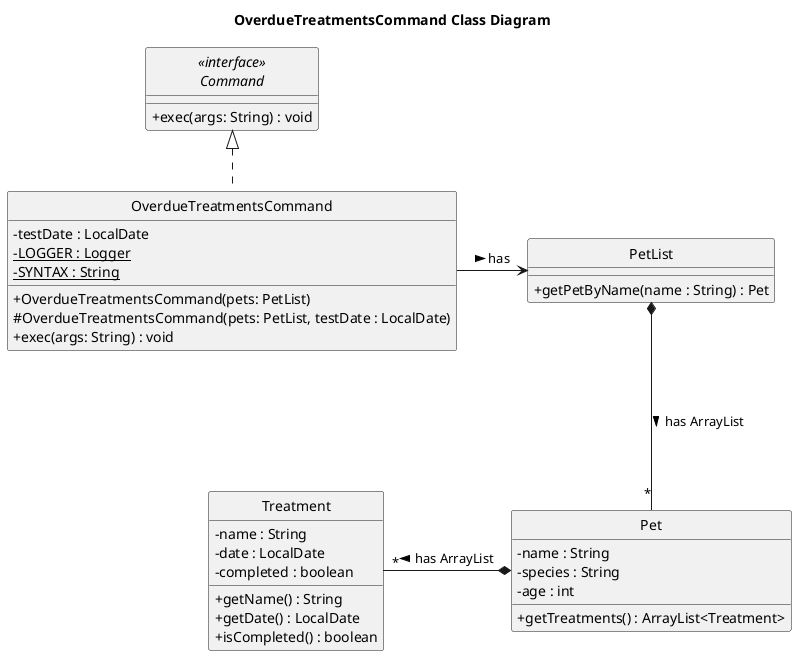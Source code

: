 @startuml

skinparam classAttributeIconSize 0
hide circle

title OverdueTreatmentsCommand Class Diagram

interface "<<interface>>\nCommand" as Command {
    + exec(args: String) : void
}

class OverdueTreatmentsCommand {
    - testDate : LocalDate
    - {static}LOGGER : Logger
    - {static} SYNTAX : String

    + OverdueTreatmentsCommand(pets: PetList)
    # OverdueTreatmentsCommand(pets: PetList, testDate : LocalDate)
    + exec(args: String) : void
}

class PetList {
    + getPetByName(name : String) : Pet
}

class Pet {
    - name : String
    - species : String
    - age : int
    + getTreatments() : ArrayList<Treatment>
}

class Treatment {
    - name : String
    - date : LocalDate
    - completed : boolean
    + getName() : String
    + getDate() : LocalDate
    + isCompleted() : boolean
}

Command <|.. OverdueTreatmentsCommand
OverdueTreatmentsCommand -right--> PetList : has >
PetList *-down-- "*" Pet : has ArrayList >
Pet *-left-- "*" Treatment : has ArrayList >



@enduml